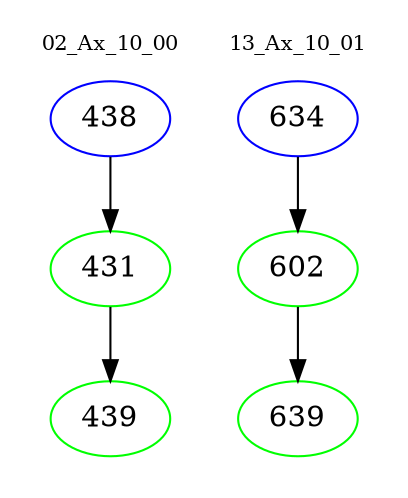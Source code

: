 digraph{
subgraph cluster_0 {
color = white
label = "02_Ax_10_00";
fontsize=10;
T0_438 [label="438", color="blue"]
T0_438 -> T0_431 [color="black"]
T0_431 [label="431", color="green"]
T0_431 -> T0_439 [color="black"]
T0_439 [label="439", color="green"]
}
subgraph cluster_1 {
color = white
label = "13_Ax_10_01";
fontsize=10;
T1_634 [label="634", color="blue"]
T1_634 -> T1_602 [color="black"]
T1_602 [label="602", color="green"]
T1_602 -> T1_639 [color="black"]
T1_639 [label="639", color="green"]
}
}
